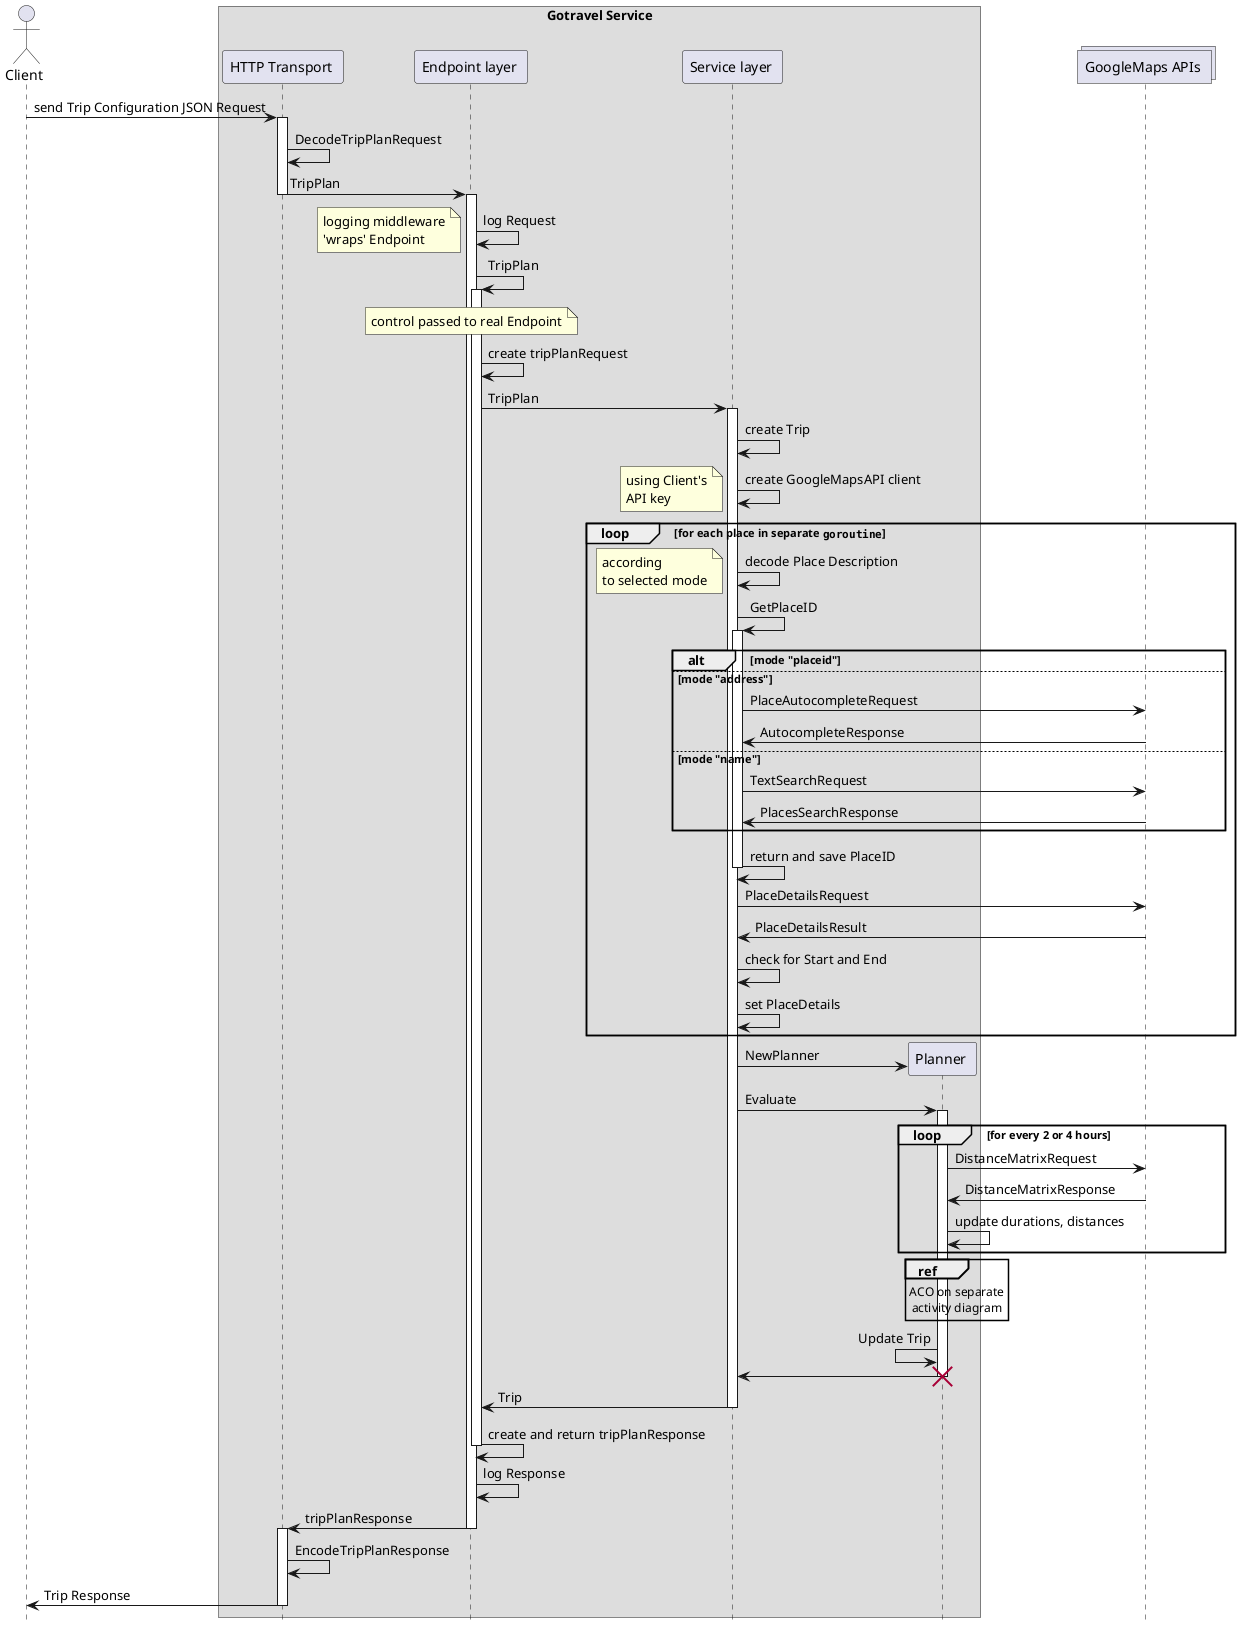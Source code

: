 @startuml

actor Client as C

box "Gotravel Service"
 participant "HTTP Transport " as T
 participant "Endpoint layer " as E
 participant "Service layer " as S
 participant "Planner " as P
end box
collections "GoogleMaps APIs " as G

C -> T: send Trip Configuration JSON Request
activate T
T -> T: DecodeTripPlanRequest
T -> E: TripPlan
deactivate T
activate E
E -> E: log Request
note left: logging middleware\n'wraps' Endpoint
E -> E: TripPlan
activate E
note over E: control passed to real Endpoint
E -> E: create tripPlanRequest
E -> S: TripPlan

activate S
S -> S: create Trip
S -> S: create GoogleMapsAPI client
note left: using Client's\nAPI key

loop for each place in separate ""goroutine""
 S -> S: decode Place Description
 note left: according\nto selected mode
 S -> S: GetPlaceID
 activate S
 alt mode "placeid"
 else mode "address"
 S -> G: PlaceAutocompleteRequest
 S <- G: AutocompleteResponse
 else mode "name"
 S -> G: TextSearchRequest
 S <- G: PlacesSearchResponse
 end alt
 S -> S: return and save PlaceID
 deactivate S
 S -> G: PlaceDetailsRequest
 S <- G: PlaceDetailsResult
 S -> S: check for Start and End
 S -> S: set PlaceDetails
end loop

create P
S -> P: NewPlanner
S -> P: Evaluate
activate P
loop for every 2 or 4 hours
 P -> G: DistanceMatrixRequest
 P <- G: DistanceMatrixResponse
 P -> P: update durations, distances
end loop
ref over P
 ACO on separate
 activity diagram
end
P <- P: Update Trip
S <- P:
destroy P
E <- S: Trip

deactivate S

E -> E: create and return tripPlanResponse
deactivate E
E -> E: log Response
T <- E: tripPlanResponse
deactivate E
activate T
T -> T: EncodeTripPlanResponse
C <- T: Trip Response
deactivate T

hide footbox

@enduml